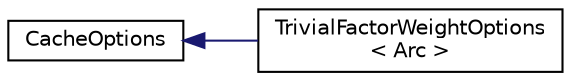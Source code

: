 digraph "Graphical Class Hierarchy"
{
  edge [fontname="Helvetica",fontsize="10",labelfontname="Helvetica",labelfontsize="10"];
  node [fontname="Helvetica",fontsize="10",shape=record];
  rankdir="LR";
  Node0 [label="CacheOptions",height=0.2,width=0.4,color="black", fillcolor="white", style="filled",URL="$classCacheOptions.html"];
  Node0 -> Node1 [dir="back",color="midnightblue",fontsize="10",style="solid",fontname="Helvetica"];
  Node1 [label="TrivialFactorWeightOptions\l\< Arc \>",height=0.2,width=0.4,color="black", fillcolor="white", style="filled",URL="$structfst_1_1TrivialFactorWeightOptions.html"];
}
